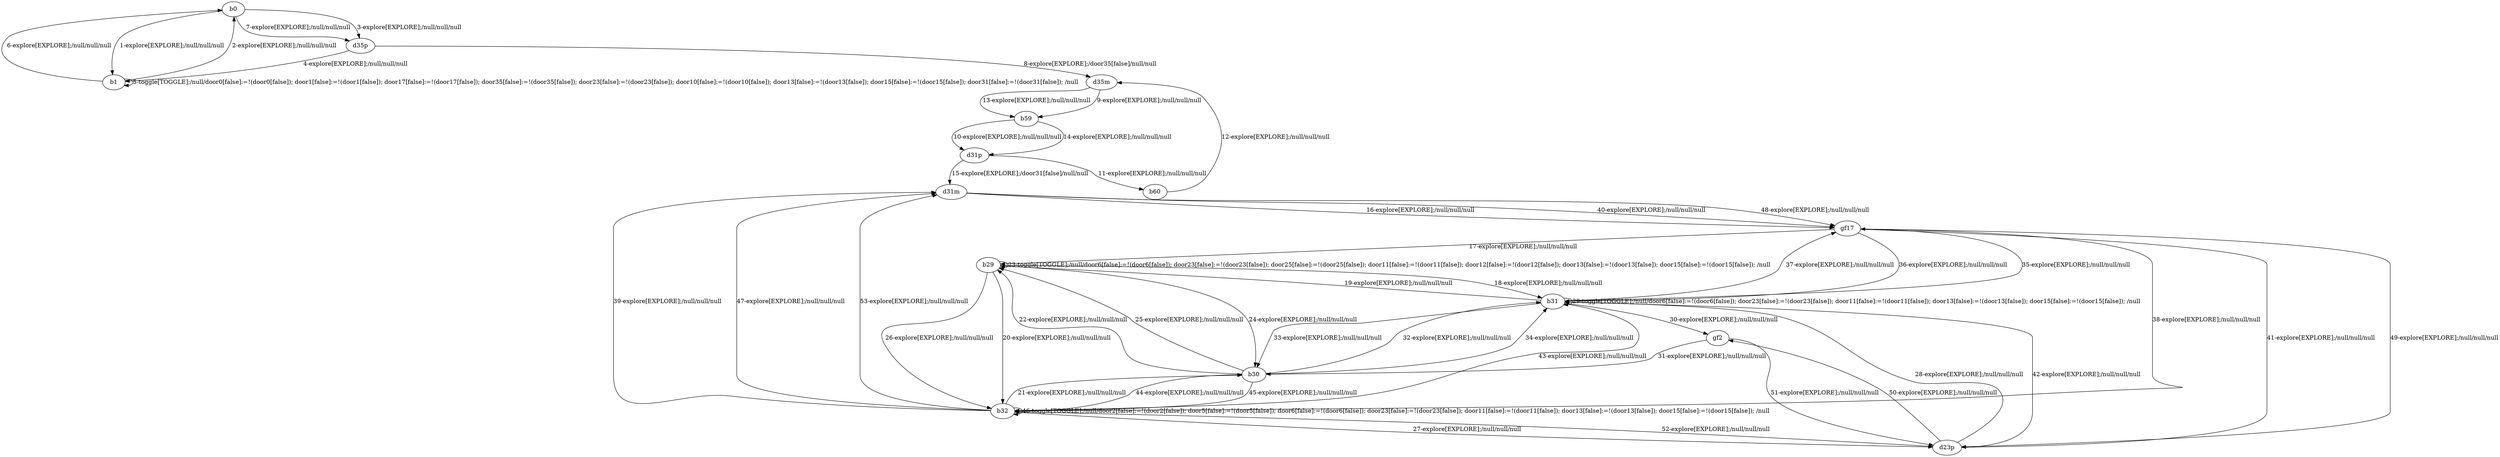 # Total number of goals covered by this test: 5
# b30 --> b32
# b29 --> b30
# b31 --> b29
# gf2 --> b30
# d23p --> b31

digraph g {
"b0" -> "b1" [label = "1-explore[EXPLORE];/null/null/null"];
"b1" -> "b0" [label = "2-explore[EXPLORE];/null/null/null"];
"b0" -> "d35p" [label = "3-explore[EXPLORE];/null/null/null"];
"d35p" -> "b1" [label = "4-explore[EXPLORE];/null/null/null"];
"b1" -> "b1" [label = "5-toggle[TOGGLE];/null/door0[false]:=!(door0[false]); door1[false]:=!(door1[false]); door17[false]:=!(door17[false]); door35[false]:=!(door35[false]); door23[false]:=!(door23[false]); door10[false]:=!(door10[false]); door13[false]:=!(door13[false]); door15[false]:=!(door15[false]); door31[false]:=!(door31[false]); /null"];
"b1" -> "b0" [label = "6-explore[EXPLORE];/null/null/null"];
"b0" -> "d35p" [label = "7-explore[EXPLORE];/null/null/null"];
"d35p" -> "d35m" [label = "8-explore[EXPLORE];/door35[false]/null/null"];
"d35m" -> "b59" [label = "9-explore[EXPLORE];/null/null/null"];
"b59" -> "d31p" [label = "10-explore[EXPLORE];/null/null/null"];
"d31p" -> "b60" [label = "11-explore[EXPLORE];/null/null/null"];
"b60" -> "d35m" [label = "12-explore[EXPLORE];/null/null/null"];
"d35m" -> "b59" [label = "13-explore[EXPLORE];/null/null/null"];
"b59" -> "d31p" [label = "14-explore[EXPLORE];/null/null/null"];
"d31p" -> "d31m" [label = "15-explore[EXPLORE];/door31[false]/null/null"];
"d31m" -> "gf17" [label = "16-explore[EXPLORE];/null/null/null"];
"gf17" -> "b29" [label = "17-explore[EXPLORE];/null/null/null"];
"b29" -> "b31" [label = "18-explore[EXPLORE];/null/null/null"];
"b31" -> "b29" [label = "19-explore[EXPLORE];/null/null/null"];
"b29" -> "b32" [label = "20-explore[EXPLORE];/null/null/null"];
"b32" -> "b30" [label = "21-explore[EXPLORE];/null/null/null"];
"b30" -> "b29" [label = "22-explore[EXPLORE];/null/null/null"];
"b29" -> "b29" [label = "23-toggle[TOGGLE];/null/door6[false]:=!(door6[false]); door23[false]:=!(door23[false]); door25[false]:=!(door25[false]); door11[false]:=!(door11[false]); door12[false]:=!(door12[false]); door13[false]:=!(door13[false]); door15[false]:=!(door15[false]); /null"];
"b29" -> "b30" [label = "24-explore[EXPLORE];/null/null/null"];
"b30" -> "b29" [label = "25-explore[EXPLORE];/null/null/null"];
"b29" -> "b32" [label = "26-explore[EXPLORE];/null/null/null"];
"b32" -> "d23p" [label = "27-explore[EXPLORE];/null/null/null"];
"d23p" -> "b31" [label = "28-explore[EXPLORE];/null/null/null"];
"b31" -> "b31" [label = "29-toggle[TOGGLE];/null/door6[false]:=!(door6[false]); door23[false]:=!(door23[false]); door11[false]:=!(door11[false]); door13[false]:=!(door13[false]); door15[false]:=!(door15[false]); /null"];
"b31" -> "gf2" [label = "30-explore[EXPLORE];/null/null/null"];
"gf2" -> "b30" [label = "31-explore[EXPLORE];/null/null/null"];
"b30" -> "b31" [label = "32-explore[EXPLORE];/null/null/null"];
"b31" -> "b30" [label = "33-explore[EXPLORE];/null/null/null"];
"b30" -> "b31" [label = "34-explore[EXPLORE];/null/null/null"];
"b31" -> "gf17" [label = "35-explore[EXPLORE];/null/null/null"];
"gf17" -> "b31" [label = "36-explore[EXPLORE];/null/null/null"];
"b31" -> "gf17" [label = "37-explore[EXPLORE];/null/null/null"];
"gf17" -> "b32" [label = "38-explore[EXPLORE];/null/null/null"];
"b32" -> "d31m" [label = "39-explore[EXPLORE];/null/null/null"];
"d31m" -> "gf17" [label = "40-explore[EXPLORE];/null/null/null"];
"gf17" -> "d23p" [label = "41-explore[EXPLORE];/null/null/null"];
"d23p" -> "b31" [label = "42-explore[EXPLORE];/null/null/null"];
"b31" -> "b32" [label = "43-explore[EXPLORE];/null/null/null"];
"b32" -> "b30" [label = "44-explore[EXPLORE];/null/null/null"];
"b30" -> "b32" [label = "45-explore[EXPLORE];/null/null/null"];
"b32" -> "b32" [label = "46-toggle[TOGGLE];/null/door2[false]:=!(door2[false]); door5[false]:=!(door5[false]); door6[false]:=!(door6[false]); door23[false]:=!(door23[false]); door11[false]:=!(door11[false]); door13[false]:=!(door13[false]); door15[false]:=!(door15[false]); /null"];
"b32" -> "d31m" [label = "47-explore[EXPLORE];/null/null/null"];
"d31m" -> "gf17" [label = "48-explore[EXPLORE];/null/null/null"];
"gf17" -> "d23p" [label = "49-explore[EXPLORE];/null/null/null"];
"d23p" -> "gf2" [label = "50-explore[EXPLORE];/null/null/null"];
"gf2" -> "d23p" [label = "51-explore[EXPLORE];/null/null/null"];
"d23p" -> "b32" [label = "52-explore[EXPLORE];/null/null/null"];
"b32" -> "d31m" [label = "53-explore[EXPLORE];/null/null/null"];
}